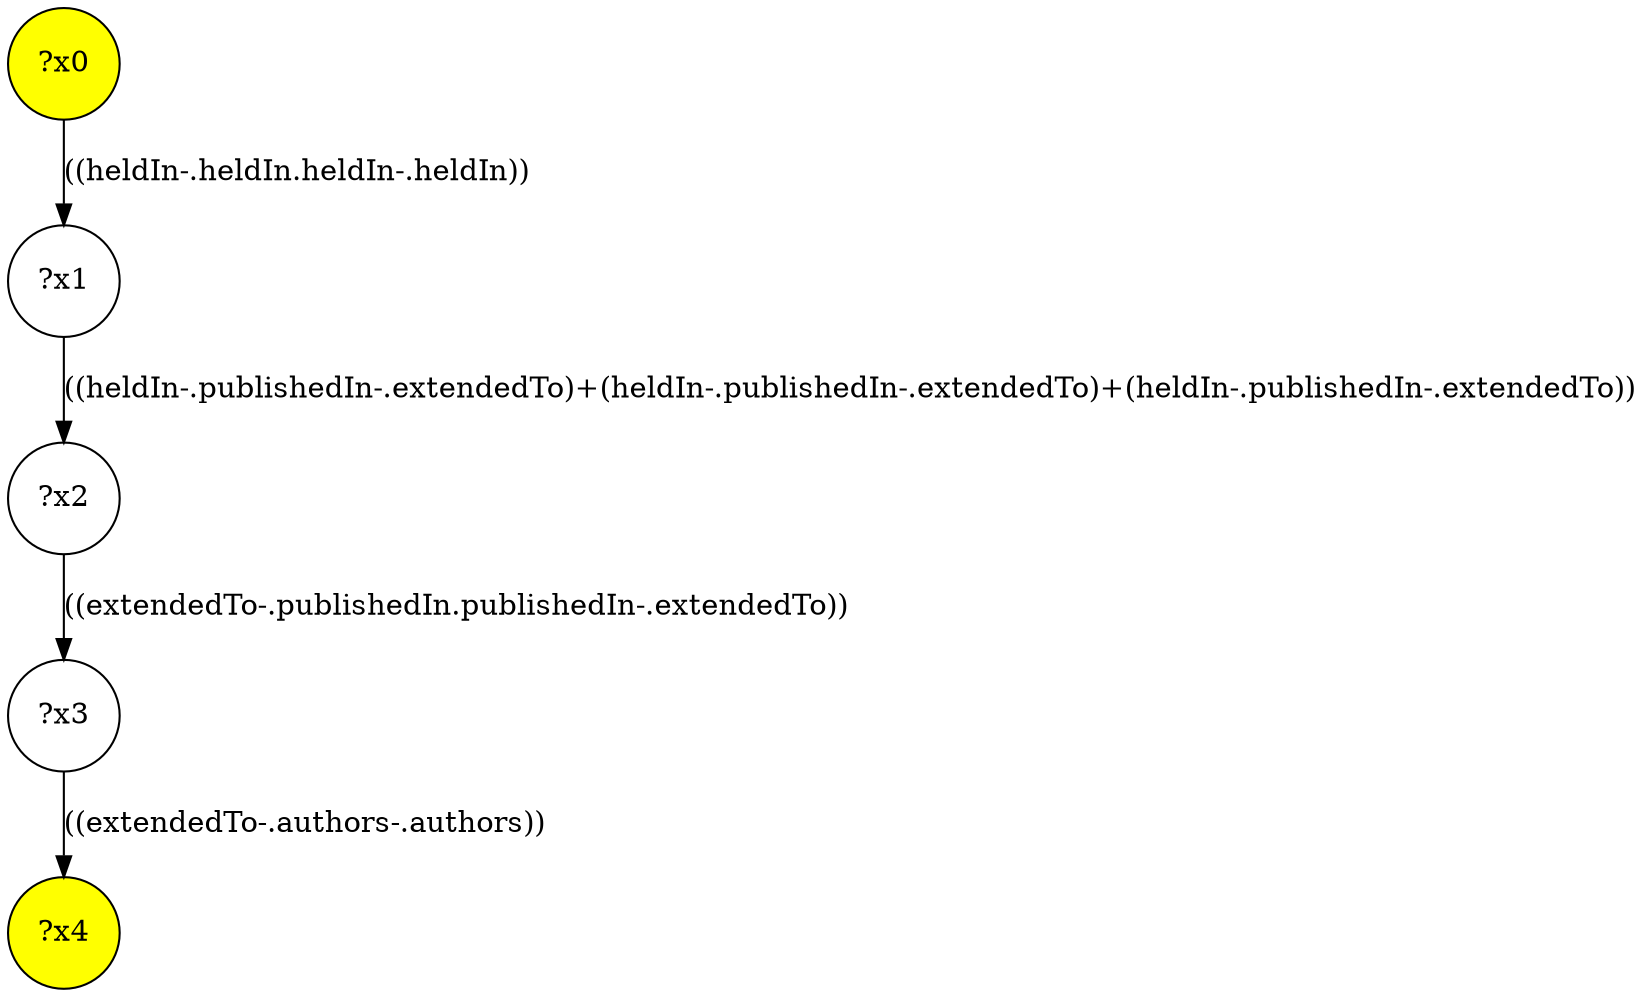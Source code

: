 digraph g {
	x0 [fillcolor="yellow", style="filled," shape=circle, label="?x0"];
	x4 [fillcolor="yellow", style="filled," shape=circle, label="?x4"];
	x1 [shape=circle, label="?x1"];
	x0 -> x1 [label="((heldIn-.heldIn.heldIn-.heldIn))"];
	x2 [shape=circle, label="?x2"];
	x1 -> x2 [label="((heldIn-.publishedIn-.extendedTo)+(heldIn-.publishedIn-.extendedTo)+(heldIn-.publishedIn-.extendedTo))"];
	x3 [shape=circle, label="?x3"];
	x2 -> x3 [label="((extendedTo-.publishedIn.publishedIn-.extendedTo))"];
	x3 -> x4 [label="((extendedTo-.authors-.authors))"];
}
